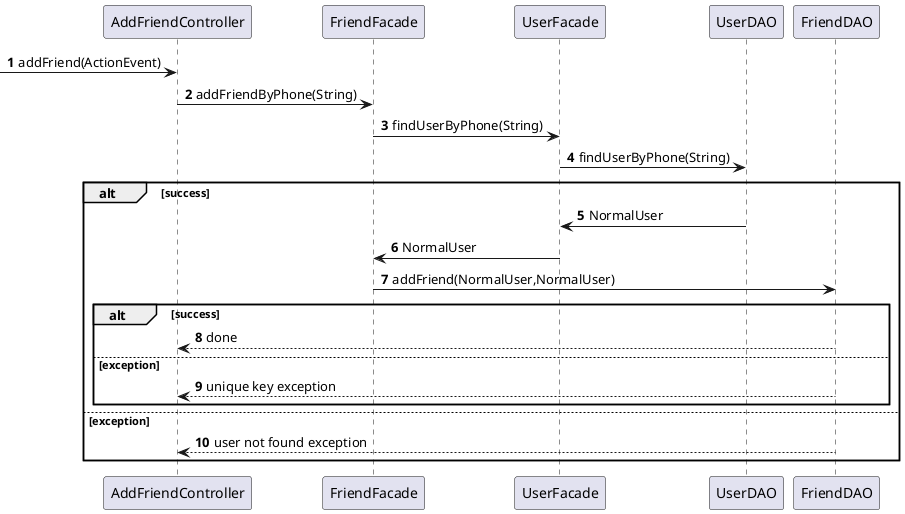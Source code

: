 @startuml
autonumber

-> AddFriendController : addFriend(ActionEvent)
AddFriendController -> FriendFacade : addFriendByPhone(String)
FriendFacade -> UserFacade : findUserByPhone(String)
UserFacade -> UserDAO : findUserByPhone(String)


alt success
UserDAO -> UserFacade : NormalUser
UserFacade -> FriendFacade : NormalUser

FriendFacade -> FriendDAO : addFriend(NormalUser,NormalUser)

    alt success
    FriendDAO --> AddFriendController : done
    else exception
    FriendDAO --> AddFriendController : unique key exception
    end
else exception
FriendDAO --> AddFriendController : user not found exception
end

deactivate UserDAO

@enduml